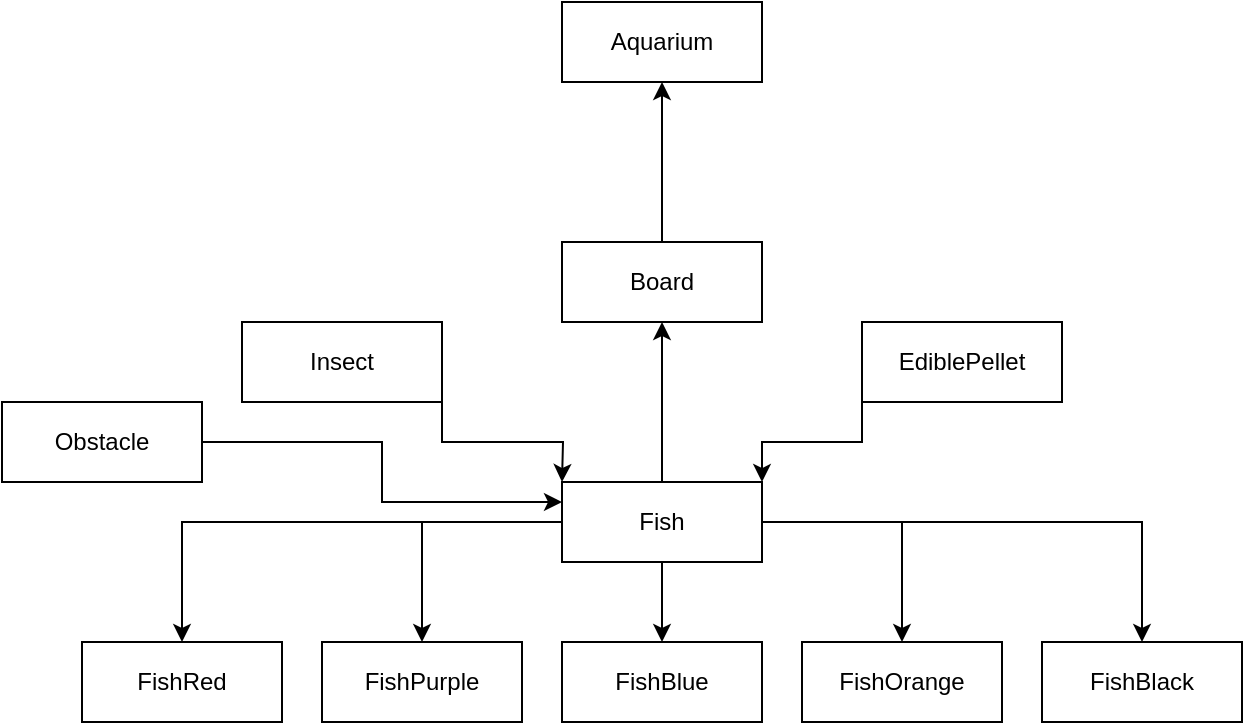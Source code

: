 <mxfile version="20.3.0" type="device"><diagram id="dJfsCOy3jeZ24HZ-llHo" name="Page-1"><mxGraphModel dx="1278" dy="641" grid="1" gridSize="10" guides="1" tooltips="1" connect="1" arrows="1" fold="1" page="1" pageScale="1" pageWidth="827" pageHeight="1169" math="0" shadow="0"><root><mxCell id="0"/><mxCell id="1" parent="0"/><mxCell id="p7Bi4DEhhrBwgdlDVHQW-1" value="Insect" style="whiteSpace=wrap;html=1;align=center;" vertex="1" parent="1"><mxGeometry x="170" y="200" width="100" height="40" as="geometry"/></mxCell><mxCell id="p7Bi4DEhhrBwgdlDVHQW-2" value="FishBlack" style="whiteSpace=wrap;html=1;align=center;" vertex="1" parent="1"><mxGeometry x="570" y="360" width="100" height="40" as="geometry"/></mxCell><mxCell id="p7Bi4DEhhrBwgdlDVHQW-3" value="FishBlue" style="whiteSpace=wrap;html=1;align=center;" vertex="1" parent="1"><mxGeometry x="330" y="360" width="100" height="40" as="geometry"/></mxCell><mxCell id="p7Bi4DEhhrBwgdlDVHQW-4" value="FishRed" style="whiteSpace=wrap;html=1;align=center;" vertex="1" parent="1"><mxGeometry x="90" y="360" width="100" height="40" as="geometry"/></mxCell><mxCell id="p7Bi4DEhhrBwgdlDVHQW-5" value="FishPurple" style="whiteSpace=wrap;html=1;align=center;" vertex="1" parent="1"><mxGeometry x="210" y="360" width="100" height="40" as="geometry"/></mxCell><mxCell id="p7Bi4DEhhrBwgdlDVHQW-6" value="FishOrange" style="whiteSpace=wrap;html=1;align=center;" vertex="1" parent="1"><mxGeometry x="450" y="360" width="100" height="40" as="geometry"/></mxCell><mxCell id="p7Bi4DEhhrBwgdlDVHQW-13" style="edgeStyle=orthogonalEdgeStyle;rounded=0;orthogonalLoop=1;jettySize=auto;html=1;entryX=0.5;entryY=0;entryDx=0;entryDy=0;" edge="1" parent="1" source="p7Bi4DEhhrBwgdlDVHQW-7" target="p7Bi4DEhhrBwgdlDVHQW-4"><mxGeometry relative="1" as="geometry"/></mxCell><mxCell id="p7Bi4DEhhrBwgdlDVHQW-15" style="edgeStyle=orthogonalEdgeStyle;rounded=0;orthogonalLoop=1;jettySize=auto;html=1;entryX=0.5;entryY=0;entryDx=0;entryDy=0;" edge="1" parent="1" source="p7Bi4DEhhrBwgdlDVHQW-7" target="p7Bi4DEhhrBwgdlDVHQW-5"><mxGeometry relative="1" as="geometry"/></mxCell><mxCell id="p7Bi4DEhhrBwgdlDVHQW-16" style="edgeStyle=orthogonalEdgeStyle;rounded=0;orthogonalLoop=1;jettySize=auto;html=1;" edge="1" parent="1" source="p7Bi4DEhhrBwgdlDVHQW-7" target="p7Bi4DEhhrBwgdlDVHQW-3"><mxGeometry relative="1" as="geometry"/></mxCell><mxCell id="p7Bi4DEhhrBwgdlDVHQW-17" style="edgeStyle=orthogonalEdgeStyle;rounded=0;orthogonalLoop=1;jettySize=auto;html=1;entryX=0.5;entryY=0;entryDx=0;entryDy=0;" edge="1" parent="1" source="p7Bi4DEhhrBwgdlDVHQW-7" target="p7Bi4DEhhrBwgdlDVHQW-6"><mxGeometry relative="1" as="geometry"/></mxCell><mxCell id="p7Bi4DEhhrBwgdlDVHQW-18" style="edgeStyle=orthogonalEdgeStyle;rounded=0;orthogonalLoop=1;jettySize=auto;html=1;entryX=0.5;entryY=0;entryDx=0;entryDy=0;" edge="1" parent="1" source="p7Bi4DEhhrBwgdlDVHQW-7" target="p7Bi4DEhhrBwgdlDVHQW-2"><mxGeometry relative="1" as="geometry"/></mxCell><mxCell id="p7Bi4DEhhrBwgdlDVHQW-23" style="edgeStyle=orthogonalEdgeStyle;rounded=0;orthogonalLoop=1;jettySize=auto;html=1;entryX=0.5;entryY=1;entryDx=0;entryDy=0;" edge="1" parent="1" source="p7Bi4DEhhrBwgdlDVHQW-7" target="p7Bi4DEhhrBwgdlDVHQW-8"><mxGeometry relative="1" as="geometry"/></mxCell><mxCell id="p7Bi4DEhhrBwgdlDVHQW-7" value="Fish" style="whiteSpace=wrap;html=1;align=center;" vertex="1" parent="1"><mxGeometry x="330" y="280" width="100" height="40" as="geometry"/></mxCell><mxCell id="p7Bi4DEhhrBwgdlDVHQW-27" style="edgeStyle=orthogonalEdgeStyle;rounded=0;orthogonalLoop=1;jettySize=auto;html=1;entryX=0.5;entryY=1;entryDx=0;entryDy=0;" edge="1" parent="1" source="p7Bi4DEhhrBwgdlDVHQW-8" target="p7Bi4DEhhrBwgdlDVHQW-12"><mxGeometry relative="1" as="geometry"/></mxCell><mxCell id="p7Bi4DEhhrBwgdlDVHQW-8" value="Board" style="whiteSpace=wrap;html=1;align=center;" vertex="1" parent="1"><mxGeometry x="330" y="160" width="100" height="40" as="geometry"/></mxCell><mxCell id="p7Bi4DEhhrBwgdlDVHQW-24" style="edgeStyle=orthogonalEdgeStyle;rounded=0;orthogonalLoop=1;jettySize=auto;html=1;exitX=0;exitY=1;exitDx=0;exitDy=0;entryX=1;entryY=0;entryDx=0;entryDy=0;" edge="1" parent="1" source="p7Bi4DEhhrBwgdlDVHQW-9" target="p7Bi4DEhhrBwgdlDVHQW-7"><mxGeometry relative="1" as="geometry"/></mxCell><mxCell id="p7Bi4DEhhrBwgdlDVHQW-9" value="EdiblePellet" style="whiteSpace=wrap;html=1;align=center;" vertex="1" parent="1"><mxGeometry x="480" y="200" width="100" height="40" as="geometry"/></mxCell><mxCell id="p7Bi4DEhhrBwgdlDVHQW-30" style="edgeStyle=orthogonalEdgeStyle;rounded=0;orthogonalLoop=1;jettySize=auto;html=1;entryX=0;entryY=0.25;entryDx=0;entryDy=0;" edge="1" parent="1" source="p7Bi4DEhhrBwgdlDVHQW-10" target="p7Bi4DEhhrBwgdlDVHQW-7"><mxGeometry relative="1" as="geometry"/></mxCell><mxCell id="p7Bi4DEhhrBwgdlDVHQW-10" value="Obstacle" style="whiteSpace=wrap;html=1;align=center;" vertex="1" parent="1"><mxGeometry x="50" y="240" width="100" height="40" as="geometry"/></mxCell><mxCell id="p7Bi4DEhhrBwgdlDVHQW-12" value="Aquarium" style="whiteSpace=wrap;html=1;align=center;" vertex="1" parent="1"><mxGeometry x="330" y="40" width="100" height="40" as="geometry"/></mxCell><mxCell id="p7Bi4DEhhrBwgdlDVHQW-26" style="edgeStyle=orthogonalEdgeStyle;rounded=0;orthogonalLoop=1;jettySize=auto;html=1;exitX=1;exitY=1;exitDx=0;exitDy=0;entryX=1;entryY=0;entryDx=0;entryDy=0;" edge="1" parent="1" source="p7Bi4DEhhrBwgdlDVHQW-1"><mxGeometry relative="1" as="geometry"><mxPoint x="380" y="240" as="sourcePoint"/><mxPoint x="330" y="280" as="targetPoint"/></mxGeometry></mxCell></root></mxGraphModel></diagram></mxfile>
